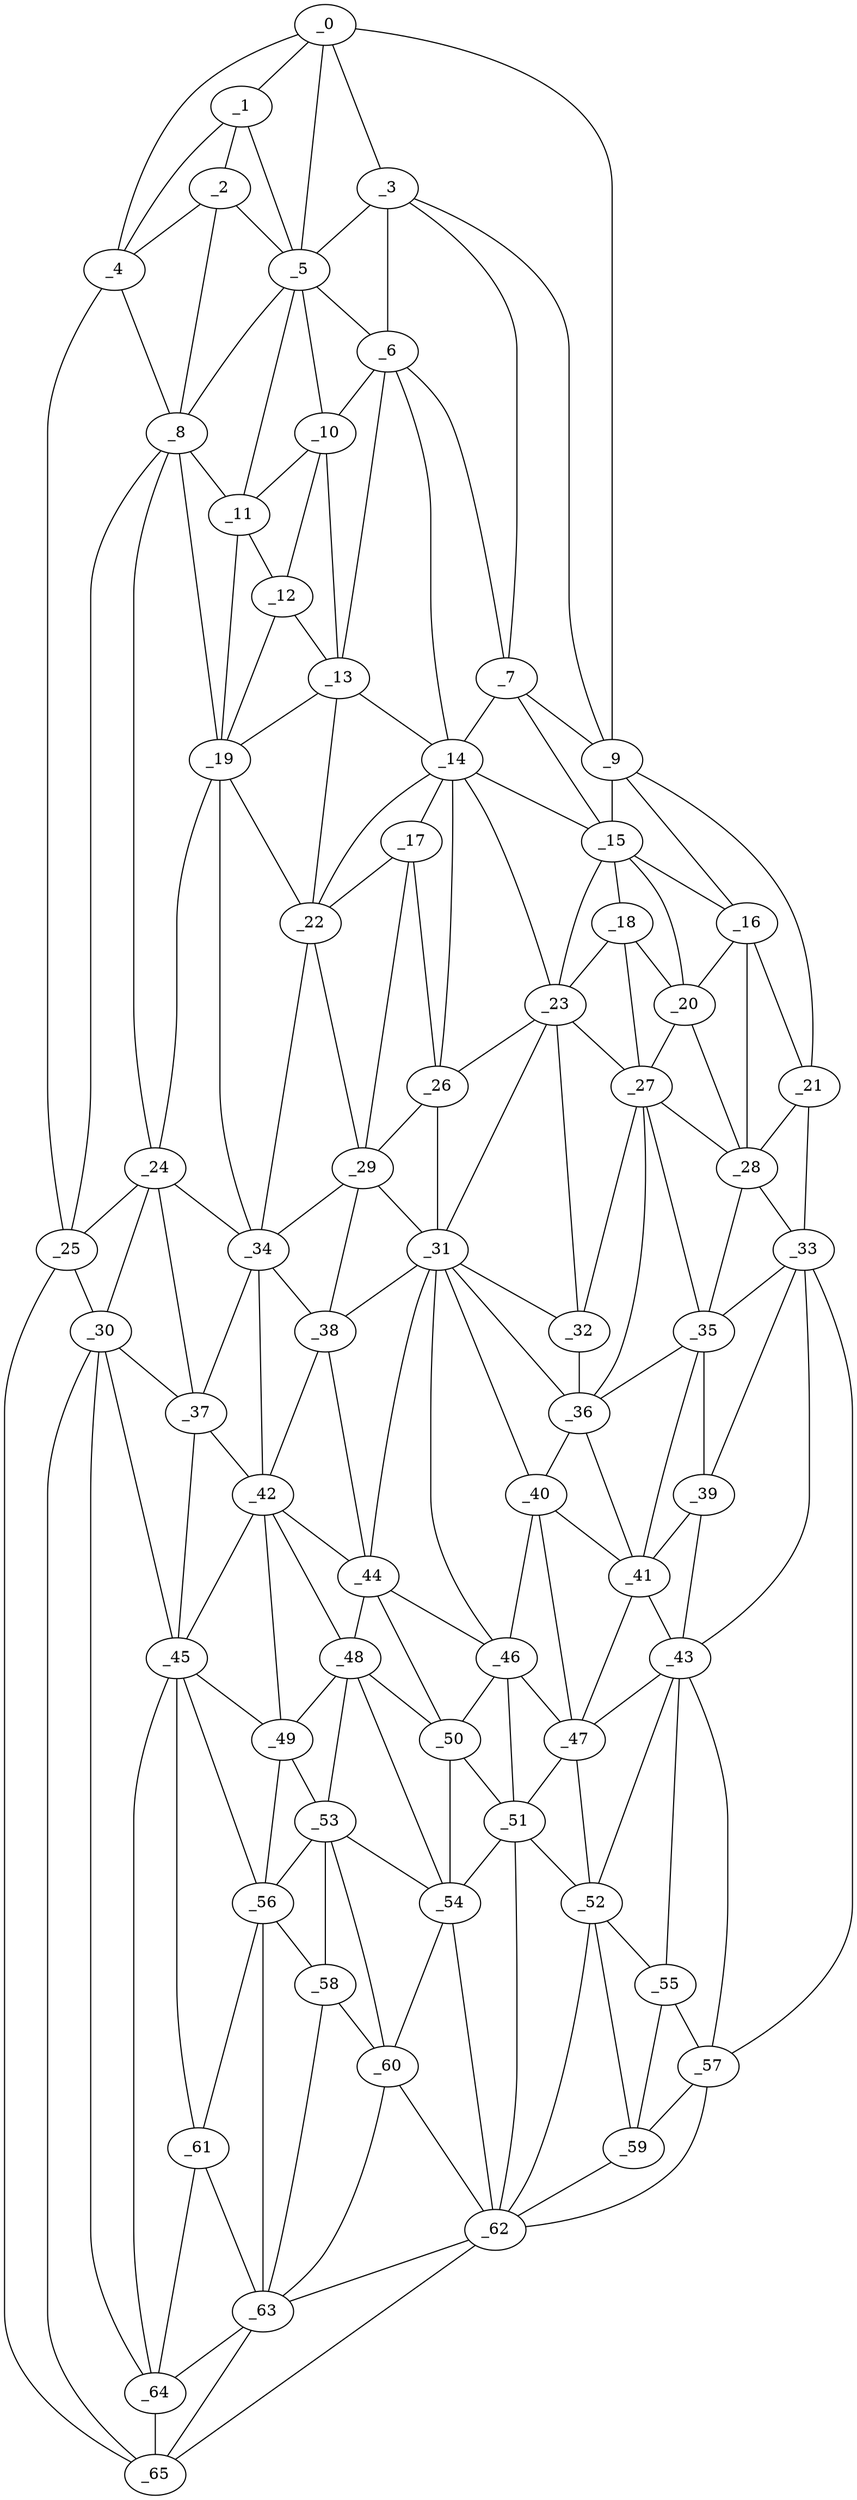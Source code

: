 graph "obj16__195.gxl" {
	_0	 [x=17,
		y=28];
	_1	 [x=27,
		y=26];
	_0 -- _1	 [valence=1];
	_3	 [x=35,
		y=76];
	_0 -- _3	 [valence=1];
	_4	 [x=36,
		y=15];
	_0 -- _4	 [valence=1];
	_5	 [x=37,
		y=37];
	_0 -- _5	 [valence=2];
	_9	 [x=42,
		y=106];
	_0 -- _9	 [valence=1];
	_2	 [x=35,
		y=25];
	_1 -- _2	 [valence=1];
	_1 -- _4	 [valence=2];
	_1 -- _5	 [valence=2];
	_2 -- _4	 [valence=2];
	_2 -- _5	 [valence=2];
	_8	 [x=42,
		y=35];
	_2 -- _8	 [valence=1];
	_3 -- _5	 [valence=2];
	_6	 [x=40,
		y=71];
	_3 -- _6	 [valence=2];
	_7	 [x=40,
		y=89];
	_3 -- _7	 [valence=2];
	_3 -- _9	 [valence=2];
	_4 -- _8	 [valence=2];
	_25	 [x=73,
		y=6];
	_4 -- _25	 [valence=1];
	_5 -- _6	 [valence=1];
	_5 -- _8	 [valence=1];
	_10	 [x=44,
		y=66];
	_5 -- _10	 [valence=2];
	_11	 [x=48,
		y=56];
	_5 -- _11	 [valence=2];
	_6 -- _7	 [valence=1];
	_6 -- _10	 [valence=2];
	_13	 [x=55,
		y=67];
	_6 -- _13	 [valence=2];
	_14	 [x=60,
		y=71];
	_6 -- _14	 [valence=2];
	_7 -- _9	 [valence=1];
	_7 -- _14	 [valence=1];
	_15	 [x=60,
		y=96];
	_7 -- _15	 [valence=2];
	_8 -- _11	 [valence=2];
	_19	 [x=67,
		y=52];
	_8 -- _19	 [valence=1];
	_24	 [x=71,
		y=41];
	_8 -- _24	 [valence=2];
	_8 -- _25	 [valence=2];
	_9 -- _15	 [valence=1];
	_16	 [x=61,
		y=111];
	_9 -- _16	 [valence=2];
	_21	 [x=68,
		y=119];
	_9 -- _21	 [valence=1];
	_10 -- _11	 [valence=1];
	_12	 [x=51,
		y=64];
	_10 -- _12	 [valence=2];
	_10 -- _13	 [valence=2];
	_11 -- _12	 [valence=2];
	_11 -- _19	 [valence=2];
	_12 -- _13	 [valence=2];
	_12 -- _19	 [valence=2];
	_13 -- _14	 [valence=2];
	_13 -- _19	 [valence=2];
	_22	 [x=70,
		y=60];
	_13 -- _22	 [valence=2];
	_14 -- _15	 [valence=1];
	_17	 [x=66,
		y=71];
	_14 -- _17	 [valence=1];
	_14 -- _22	 [valence=2];
	_23	 [x=70,
		y=90];
	_14 -- _23	 [valence=2];
	_26	 [x=73,
		y=78];
	_14 -- _26	 [valence=1];
	_15 -- _16	 [valence=2];
	_18	 [x=66,
		y=95];
	_15 -- _18	 [valence=2];
	_20	 [x=68,
		y=102];
	_15 -- _20	 [valence=1];
	_15 -- _23	 [valence=2];
	_16 -- _20	 [valence=2];
	_16 -- _21	 [valence=2];
	_28	 [x=73,
		y=110];
	_16 -- _28	 [valence=1];
	_17 -- _22	 [valence=1];
	_17 -- _26	 [valence=2];
	_29	 [x=75,
		y=70];
	_17 -- _29	 [valence=2];
	_18 -- _20	 [valence=2];
	_18 -- _23	 [valence=2];
	_27	 [x=73,
		y=101];
	_18 -- _27	 [valence=2];
	_19 -- _22	 [valence=2];
	_19 -- _24	 [valence=2];
	_34	 [x=81,
		y=59];
	_19 -- _34	 [valence=2];
	_20 -- _27	 [valence=2];
	_20 -- _28	 [valence=2];
	_21 -- _28	 [valence=2];
	_33	 [x=79,
		y=121];
	_21 -- _33	 [valence=1];
	_22 -- _29	 [valence=2];
	_22 -- _34	 [valence=1];
	_23 -- _26	 [valence=1];
	_23 -- _27	 [valence=2];
	_31	 [x=79,
		y=84];
	_23 -- _31	 [valence=2];
	_32	 [x=79,
		y=92];
	_23 -- _32	 [valence=2];
	_24 -- _25	 [valence=2];
	_30	 [x=79,
		y=10];
	_24 -- _30	 [valence=1];
	_24 -- _34	 [valence=1];
	_37	 [x=84,
		y=40];
	_24 -- _37	 [valence=2];
	_25 -- _30	 [valence=1];
	_65	 [x=126,
		y=20];
	_25 -- _65	 [valence=1];
	_26 -- _29	 [valence=1];
	_26 -- _31	 [valence=2];
	_27 -- _28	 [valence=2];
	_27 -- _32	 [valence=1];
	_35	 [x=82,
		y=109];
	_27 -- _35	 [valence=2];
	_36	 [x=83,
		y=95];
	_27 -- _36	 [valence=2];
	_28 -- _33	 [valence=2];
	_28 -- _35	 [valence=1];
	_29 -- _31	 [valence=1];
	_29 -- _34	 [valence=2];
	_38	 [x=87,
		y=64];
	_29 -- _38	 [valence=2];
	_30 -- _37	 [valence=2];
	_45	 [x=98,
		y=43];
	_30 -- _45	 [valence=1];
	_64	 [x=124,
		y=27];
	_30 -- _64	 [valence=2];
	_30 -- _65	 [valence=1];
	_31 -- _32	 [valence=1];
	_31 -- _36	 [valence=2];
	_31 -- _38	 [valence=2];
	_40	 [x=91,
		y=96];
	_31 -- _40	 [valence=1];
	_44	 [x=96,
		y=70];
	_31 -- _44	 [valence=2];
	_46	 [x=98,
		y=92];
	_31 -- _46	 [valence=2];
	_32 -- _36	 [valence=2];
	_33 -- _35	 [valence=1];
	_39	 [x=88,
		y=111];
	_33 -- _39	 [valence=2];
	_43	 [x=94,
		y=109];
	_33 -- _43	 [valence=1];
	_57	 [x=114,
		y=116];
	_33 -- _57	 [valence=1];
	_34 -- _37	 [valence=2];
	_34 -- _38	 [valence=2];
	_42	 [x=94,
		y=61];
	_34 -- _42	 [valence=1];
	_35 -- _36	 [valence=1];
	_35 -- _39	 [valence=2];
	_41	 [x=92,
		y=106];
	_35 -- _41	 [valence=1];
	_36 -- _40	 [valence=2];
	_36 -- _41	 [valence=1];
	_37 -- _42	 [valence=1];
	_37 -- _45	 [valence=2];
	_38 -- _42	 [valence=2];
	_38 -- _44	 [valence=1];
	_39 -- _41	 [valence=2];
	_39 -- _43	 [valence=2];
	_40 -- _41	 [valence=2];
	_40 -- _46	 [valence=2];
	_47	 [x=100,
		y=99];
	_40 -- _47	 [valence=2];
	_41 -- _43	 [valence=2];
	_41 -- _47	 [valence=2];
	_42 -- _44	 [valence=2];
	_42 -- _45	 [valence=1];
	_48	 [x=101,
		y=61];
	_42 -- _48	 [valence=2];
	_49	 [x=103,
		y=49];
	_42 -- _49	 [valence=2];
	_43 -- _47	 [valence=2];
	_52	 [x=106,
		y=103];
	_43 -- _52	 [valence=2];
	_55	 [x=111,
		y=109];
	_43 -- _55	 [valence=2];
	_43 -- _57	 [valence=2];
	_44 -- _46	 [valence=1];
	_44 -- _48	 [valence=1];
	_50	 [x=104,
		y=77];
	_44 -- _50	 [valence=1];
	_45 -- _49	 [valence=2];
	_56	 [x=112,
		y=46];
	_45 -- _56	 [valence=1];
	_61	 [x=118,
		y=40];
	_45 -- _61	 [valence=2];
	_45 -- _64	 [valence=2];
	_46 -- _47	 [valence=2];
	_46 -- _50	 [valence=2];
	_51	 [x=106,
		y=93];
	_46 -- _51	 [valence=1];
	_47 -- _51	 [valence=2];
	_47 -- _52	 [valence=2];
	_48 -- _49	 [valence=1];
	_48 -- _50	 [valence=1];
	_53	 [x=110,
		y=58];
	_48 -- _53	 [valence=1];
	_54	 [x=111,
		y=76];
	_48 -- _54	 [valence=2];
	_49 -- _53	 [valence=2];
	_49 -- _56	 [valence=2];
	_50 -- _51	 [valence=1];
	_50 -- _54	 [valence=2];
	_51 -- _52	 [valence=2];
	_51 -- _54	 [valence=2];
	_62	 [x=120,
		y=100];
	_51 -- _62	 [valence=2];
	_52 -- _55	 [valence=1];
	_59	 [x=116,
		y=108];
	_52 -- _59	 [valence=2];
	_52 -- _62	 [valence=1];
	_53 -- _54	 [valence=2];
	_53 -- _56	 [valence=1];
	_58	 [x=116,
		y=59];
	_53 -- _58	 [valence=2];
	_60	 [x=117,
		y=72];
	_53 -- _60	 [valence=2];
	_54 -- _60	 [valence=2];
	_54 -- _62	 [valence=2];
	_55 -- _57	 [valence=1];
	_55 -- _59	 [valence=2];
	_56 -- _58	 [valence=2];
	_56 -- _61	 [valence=2];
	_63	 [x=123,
		y=47];
	_56 -- _63	 [valence=2];
	_57 -- _59	 [valence=2];
	_57 -- _62	 [valence=1];
	_58 -- _60	 [valence=2];
	_58 -- _63	 [valence=2];
	_59 -- _62	 [valence=2];
	_60 -- _62	 [valence=1];
	_60 -- _63	 [valence=2];
	_61 -- _63	 [valence=2];
	_61 -- _64	 [valence=2];
	_62 -- _63	 [valence=2];
	_62 -- _65	 [valence=1];
	_63 -- _64	 [valence=1];
	_63 -- _65	 [valence=2];
	_64 -- _65	 [valence=2];
}
